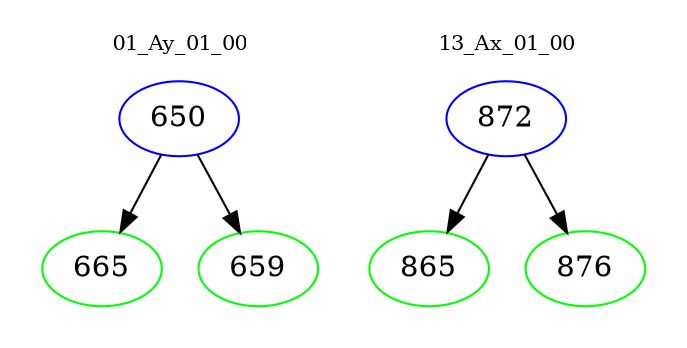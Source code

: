 digraph{
subgraph cluster_0 {
color = white
label = "01_Ay_01_00";
fontsize=10;
T0_650 [label="650", color="blue"]
T0_650 -> T0_665 [color="black"]
T0_665 [label="665", color="green"]
T0_650 -> T0_659 [color="black"]
T0_659 [label="659", color="green"]
}
subgraph cluster_1 {
color = white
label = "13_Ax_01_00";
fontsize=10;
T1_872 [label="872", color="blue"]
T1_872 -> T1_865 [color="black"]
T1_865 [label="865", color="green"]
T1_872 -> T1_876 [color="black"]
T1_876 [label="876", color="green"]
}
}
